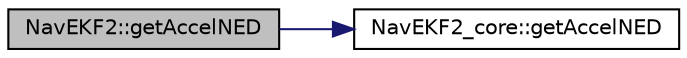 digraph "NavEKF2::getAccelNED"
{
 // INTERACTIVE_SVG=YES
  edge [fontname="Helvetica",fontsize="10",labelfontname="Helvetica",labelfontsize="10"];
  node [fontname="Helvetica",fontsize="10",shape=record];
  rankdir="LR";
  Node1 [label="NavEKF2::getAccelNED",height=0.2,width=0.4,color="black", fillcolor="grey75", style="filled", fontcolor="black"];
  Node1 -> Node2 [color="midnightblue",fontsize="10",style="solid",fontname="Helvetica"];
  Node2 [label="NavEKF2_core::getAccelNED",height=0.2,width=0.4,color="black", fillcolor="white", style="filled",URL="$classNavEKF2__core.html#a062ee04b4f459c8137caffffdfc84a66"];
}
